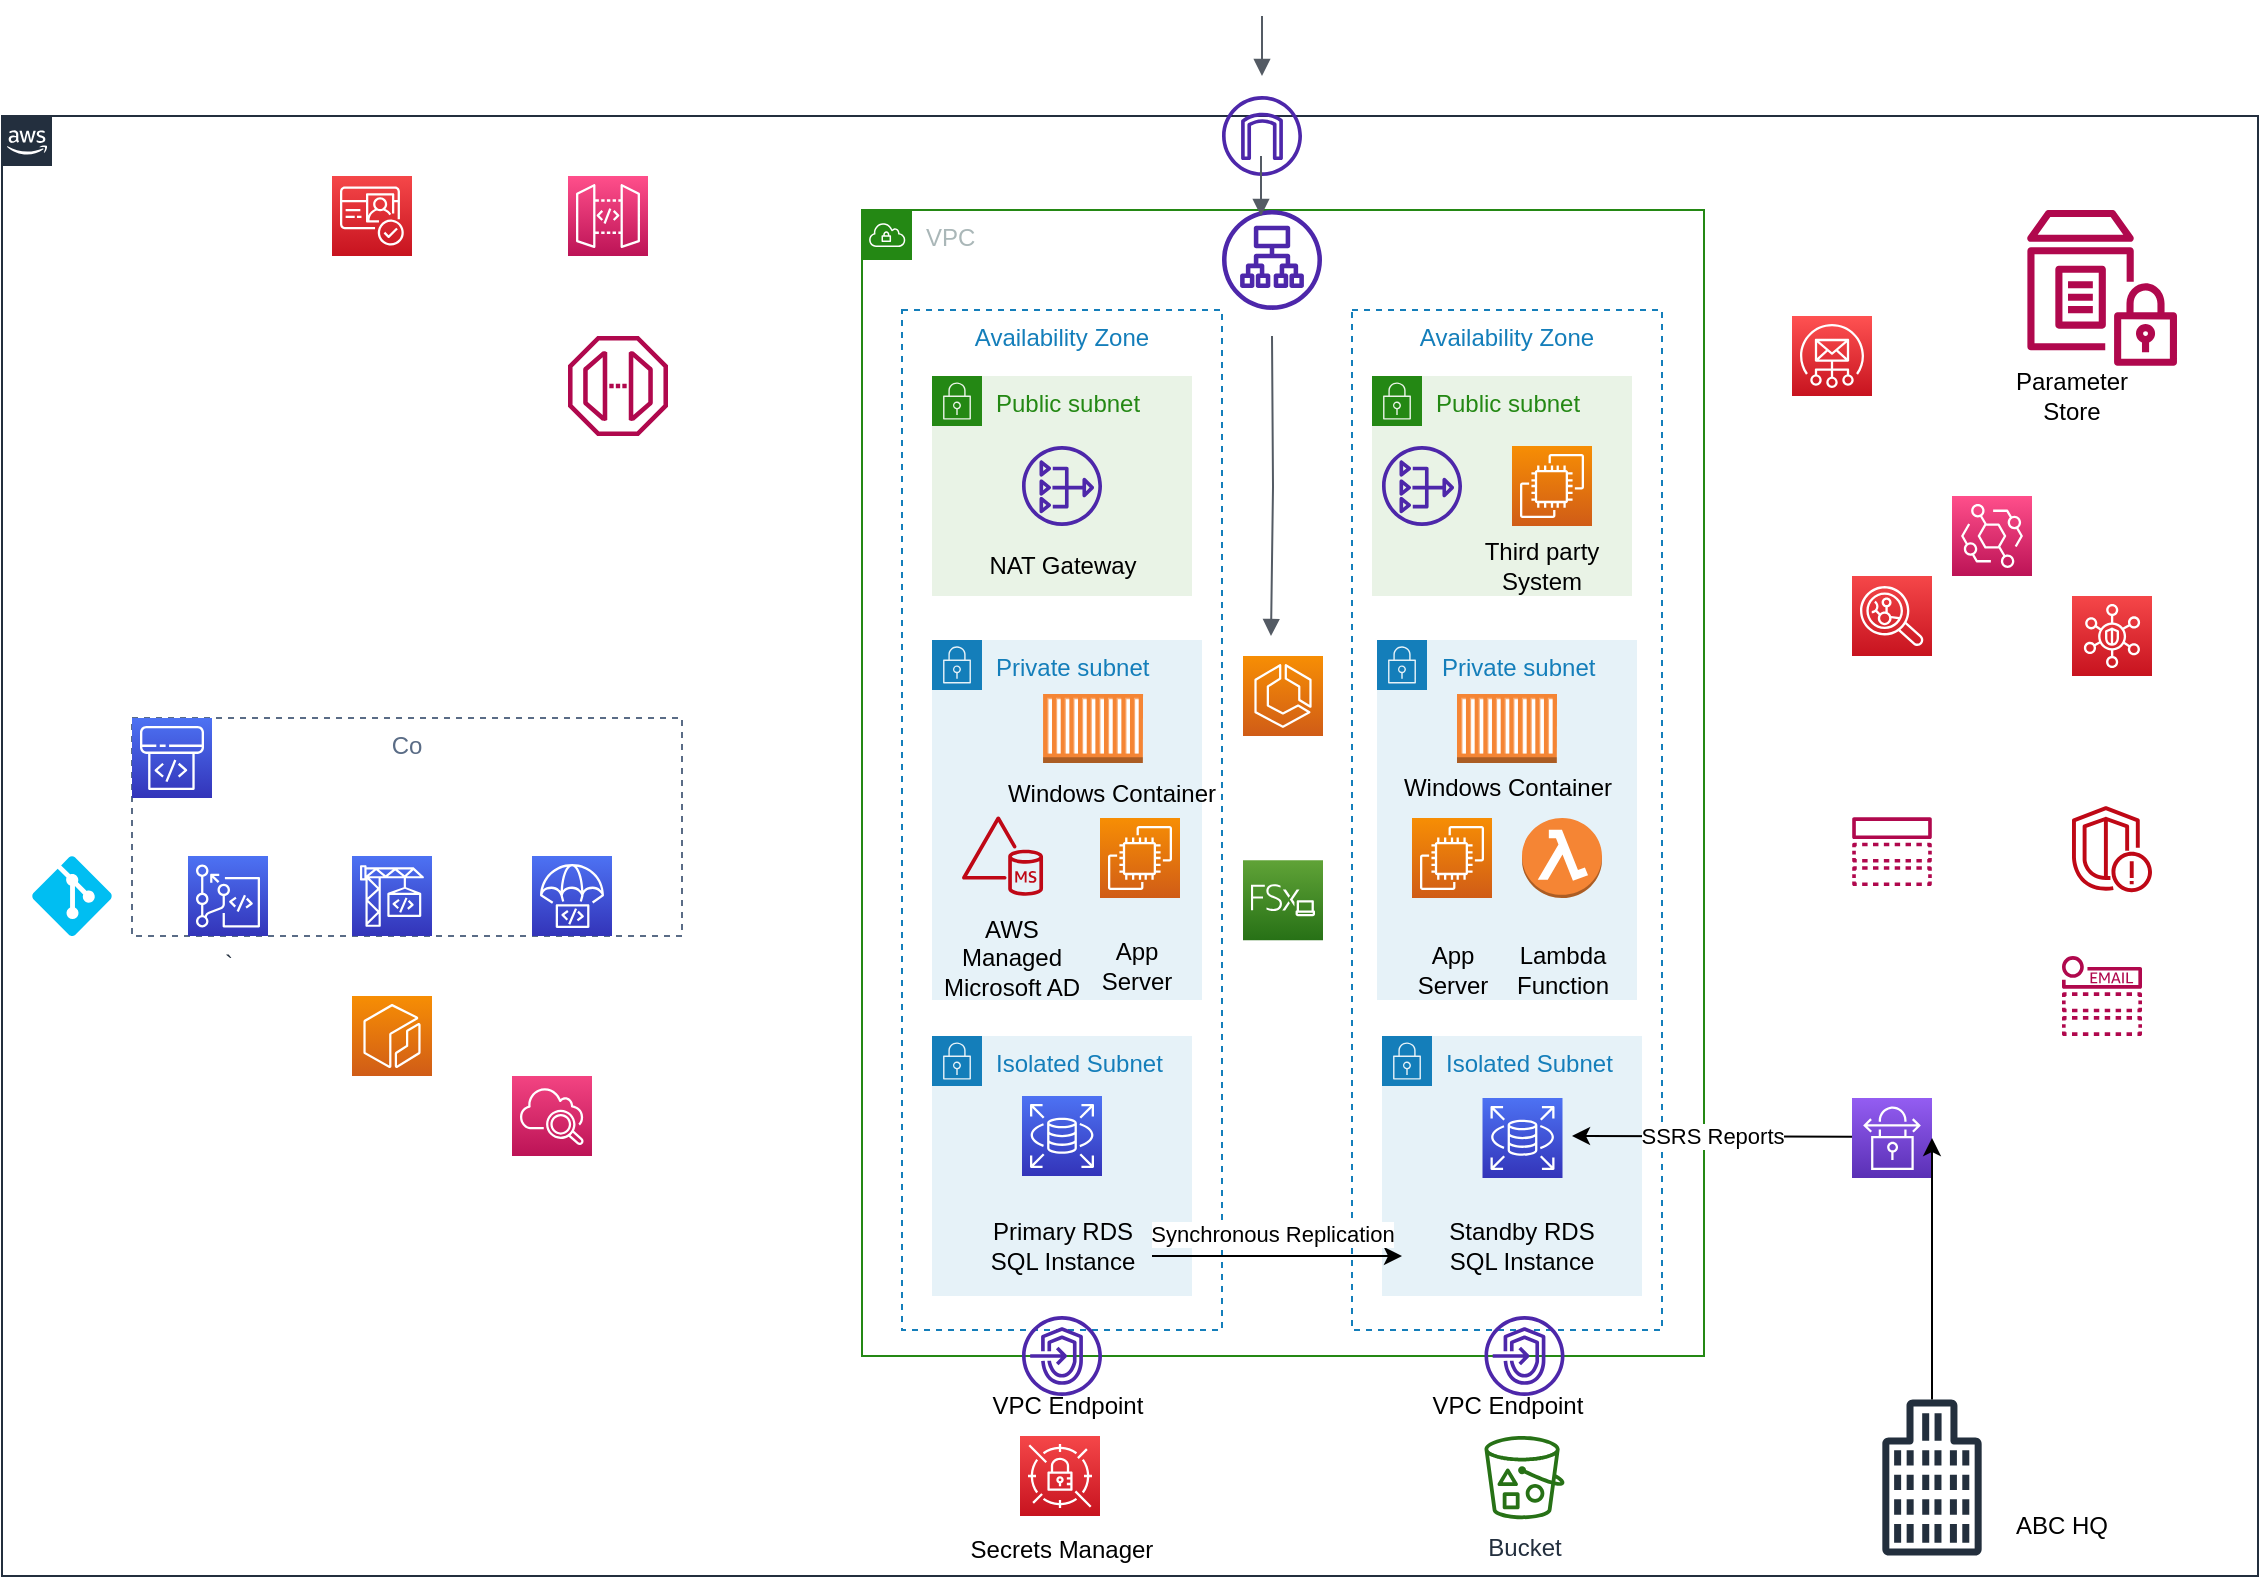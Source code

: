 <mxfile version="21.6.8" type="github">
  <diagram id="Ht1M8jgEwFfnCIfOTk4-" name="Page-1">
    <mxGraphModel dx="2019" dy="788" grid="1" gridSize="10" guides="1" tooltips="1" connect="1" arrows="1" fold="1" page="1" pageScale="1" pageWidth="1169" pageHeight="827" math="0" shadow="0">
      <root>
        <mxCell id="0" />
        <mxCell id="1" parent="0" />
        <mxCell id="UEzPUAAOIrF-is8g5C7q-74" value="" style="points=[[0,0],[0.25,0],[0.5,0],[0.75,0],[1,0],[1,0.25],[1,0.5],[1,0.75],[1,1],[0.75,1],[0.5,1],[0.25,1],[0,1],[0,0.75],[0,0.5],[0,0.25]];outlineConnect=0;gradientColor=none;html=1;whiteSpace=wrap;fontSize=12;fontStyle=0;shape=mxgraph.aws4.group;grIcon=mxgraph.aws4.group_aws_cloud_alt;strokeColor=#232F3E;fillColor=none;verticalAlign=top;align=left;spacingLeft=30;fontColor=#232F3E;dashed=0;labelBackgroundColor=#ffffff;container=1;pointerEvents=0;collapsible=0;recursiveResize=0;" parent="1" vertex="1">
          <mxGeometry x="30" y="90" width="1128" height="730" as="geometry" />
        </mxCell>
        <mxCell id="bOCi2ubxmbnxknkTj1Zq-11" value="VPC" style="points=[[0,0],[0.25,0],[0.5,0],[0.75,0],[1,0],[1,0.25],[1,0.5],[1,0.75],[1,1],[0.75,1],[0.5,1],[0.25,1],[0,1],[0,0.75],[0,0.5],[0,0.25]];outlineConnect=0;gradientColor=none;html=1;whiteSpace=wrap;fontSize=12;fontStyle=0;container=1;pointerEvents=0;collapsible=0;recursiveResize=0;shape=mxgraph.aws4.group;grIcon=mxgraph.aws4.group_vpc;strokeColor=#248814;fillColor=none;verticalAlign=top;align=left;spacingLeft=30;fontColor=#AAB7B8;dashed=0;" vertex="1" parent="UEzPUAAOIrF-is8g5C7q-74">
          <mxGeometry x="430" y="46.95" width="421" height="573.05" as="geometry" />
        </mxCell>
        <mxCell id="bOCi2ubxmbnxknkTj1Zq-4" value="" style="sketch=0;outlineConnect=0;fontColor=#232F3E;gradientColor=none;fillColor=#4D27AA;strokeColor=none;dashed=0;verticalLabelPosition=bottom;verticalAlign=top;align=center;html=1;fontSize=12;fontStyle=0;aspect=fixed;pointerEvents=1;shape=mxgraph.aws4.application_load_balancer;direction=east;" vertex="1" parent="bOCi2ubxmbnxknkTj1Zq-11">
          <mxGeometry x="180" width="50" height="50" as="geometry" />
        </mxCell>
        <mxCell id="bOCi2ubxmbnxknkTj1Zq-16" value="Availability Zone" style="fillColor=none;strokeColor=#147EBA;dashed=1;verticalAlign=top;fontStyle=0;fontColor=#147EBA;whiteSpace=wrap;html=1;" vertex="1" parent="bOCi2ubxmbnxknkTj1Zq-11">
          <mxGeometry x="20" y="50" width="160" height="510" as="geometry" />
        </mxCell>
        <mxCell id="bOCi2ubxmbnxknkTj1Zq-17" value="Availability Zone" style="fillColor=none;strokeColor=#147EBA;dashed=1;verticalAlign=top;fontStyle=0;fontColor=#147EBA;whiteSpace=wrap;html=1;" vertex="1" parent="bOCi2ubxmbnxknkTj1Zq-11">
          <mxGeometry x="245" y="50" width="155" height="510" as="geometry" />
        </mxCell>
        <mxCell id="bOCi2ubxmbnxknkTj1Zq-24" value="Public subnet" style="points=[[0,0],[0.25,0],[0.5,0],[0.75,0],[1,0],[1,0.25],[1,0.5],[1,0.75],[1,1],[0.75,1],[0.5,1],[0.25,1],[0,1],[0,0.75],[0,0.5],[0,0.25]];outlineConnect=0;gradientColor=none;html=1;whiteSpace=wrap;fontSize=12;fontStyle=0;container=1;pointerEvents=0;collapsible=0;recursiveResize=0;shape=mxgraph.aws4.group;grIcon=mxgraph.aws4.group_security_group;grStroke=0;strokeColor=#248814;fillColor=#E9F3E6;verticalAlign=top;align=left;spacingLeft=30;fontColor=#248814;dashed=0;" vertex="1" parent="bOCi2ubxmbnxknkTj1Zq-11">
          <mxGeometry x="35" y="83.05" width="130" height="110" as="geometry" />
        </mxCell>
        <mxCell id="bOCi2ubxmbnxknkTj1Zq-50" value="" style="sketch=0;outlineConnect=0;fontColor=#232F3E;gradientColor=none;fillColor=#4D27AA;strokeColor=none;dashed=0;verticalLabelPosition=bottom;verticalAlign=top;align=center;html=1;fontSize=12;fontStyle=0;aspect=fixed;pointerEvents=1;shape=mxgraph.aws4.nat_gateway;" vertex="1" parent="bOCi2ubxmbnxknkTj1Zq-24">
          <mxGeometry x="45" y="35" width="40" height="40" as="geometry" />
        </mxCell>
        <mxCell id="bOCi2ubxmbnxknkTj1Zq-149" value="NAT Gateway" style="text;strokeColor=none;align=center;fillColor=none;html=1;verticalAlign=middle;whiteSpace=wrap;rounded=0;" vertex="1" parent="bOCi2ubxmbnxknkTj1Zq-24">
          <mxGeometry x="22.5" y="80" width="85" height="30" as="geometry" />
        </mxCell>
        <mxCell id="bOCi2ubxmbnxknkTj1Zq-27" value="Public subnet" style="points=[[0,0],[0.25,0],[0.5,0],[0.75,0],[1,0],[1,0.25],[1,0.5],[1,0.75],[1,1],[0.75,1],[0.5,1],[0.25,1],[0,1],[0,0.75],[0,0.5],[0,0.25]];outlineConnect=0;gradientColor=none;html=1;whiteSpace=wrap;fontSize=12;fontStyle=0;container=1;pointerEvents=0;collapsible=0;recursiveResize=0;shape=mxgraph.aws4.group;grIcon=mxgraph.aws4.group_security_group;grStroke=0;strokeColor=#248814;fillColor=#E9F3E6;verticalAlign=top;align=left;spacingLeft=30;fontColor=#248814;dashed=0;" vertex="1" parent="bOCi2ubxmbnxknkTj1Zq-11">
          <mxGeometry x="255" y="83.05" width="130" height="110" as="geometry" />
        </mxCell>
        <mxCell id="bOCi2ubxmbnxknkTj1Zq-99" value="" style="sketch=0;points=[[0,0,0],[0.25,0,0],[0.5,0,0],[0.75,0,0],[1,0,0],[0,1,0],[0.25,1,0],[0.5,1,0],[0.75,1,0],[1,1,0],[0,0.25,0],[0,0.5,0],[0,0.75,0],[1,0.25,0],[1,0.5,0],[1,0.75,0]];outlineConnect=0;fontColor=#232F3E;gradientColor=#F78E04;gradientDirection=north;fillColor=#D05C17;strokeColor=#ffffff;dashed=0;verticalLabelPosition=bottom;verticalAlign=top;align=center;html=1;fontSize=12;fontStyle=0;aspect=fixed;shape=mxgraph.aws4.resourceIcon;resIcon=mxgraph.aws4.ec2;" vertex="1" parent="bOCi2ubxmbnxknkTj1Zq-27">
          <mxGeometry x="70" y="35" width="40" height="40" as="geometry" />
        </mxCell>
        <mxCell id="bOCi2ubxmbnxknkTj1Zq-102" value="Third party System&lt;br&gt;" style="text;strokeColor=none;align=center;fillColor=none;html=1;verticalAlign=middle;whiteSpace=wrap;rounded=0;" vertex="1" parent="bOCi2ubxmbnxknkTj1Zq-27">
          <mxGeometry x="50" y="80" width="70" height="30" as="geometry" />
        </mxCell>
        <mxCell id="bOCi2ubxmbnxknkTj1Zq-28" value="Private subnet" style="points=[[0,0],[0.25,0],[0.5,0],[0.75,0],[1,0],[1,0.25],[1,0.5],[1,0.75],[1,1],[0.75,1],[0.5,1],[0.25,1],[0,1],[0,0.75],[0,0.5],[0,0.25]];outlineConnect=0;gradientColor=none;html=1;whiteSpace=wrap;fontSize=12;fontStyle=0;container=1;pointerEvents=0;collapsible=0;recursiveResize=0;shape=mxgraph.aws4.group;grIcon=mxgraph.aws4.group_security_group;grStroke=0;strokeColor=#147EBA;fillColor=#E6F2F8;verticalAlign=top;align=left;spacingLeft=30;fontColor=#147EBA;dashed=0;" vertex="1" parent="bOCi2ubxmbnxknkTj1Zq-11">
          <mxGeometry x="257.5" y="215" width="130" height="180" as="geometry" />
        </mxCell>
        <mxCell id="bOCi2ubxmbnxknkTj1Zq-125" value="App Server&lt;br&gt;" style="text;strokeColor=none;align=center;fillColor=none;html=1;verticalAlign=middle;whiteSpace=wrap;rounded=0;" vertex="1" parent="bOCi2ubxmbnxknkTj1Zq-28">
          <mxGeometry x="10" y="150" width="55" height="30" as="geometry" />
        </mxCell>
        <mxCell id="bOCi2ubxmbnxknkTj1Zq-124" value="Windows Container" style="text;strokeColor=none;align=center;fillColor=none;html=1;verticalAlign=middle;whiteSpace=wrap;rounded=0;" vertex="1" parent="bOCi2ubxmbnxknkTj1Zq-28">
          <mxGeometry x="10" y="59.05" width="110" height="30" as="geometry" />
        </mxCell>
        <mxCell id="bOCi2ubxmbnxknkTj1Zq-100" value="" style="sketch=0;points=[[0,0,0],[0.25,0,0],[0.5,0,0],[0.75,0,0],[1,0,0],[0,1,0],[0.25,1,0],[0.5,1,0],[0.75,1,0],[1,1,0],[0,0.25,0],[0,0.5,0],[0,0.75,0],[1,0.25,0],[1,0.5,0],[1,0.75,0]];outlineConnect=0;fontColor=#232F3E;gradientColor=#F78E04;gradientDirection=north;fillColor=#D05C17;strokeColor=#ffffff;dashed=0;verticalLabelPosition=bottom;verticalAlign=top;align=center;html=1;fontSize=12;fontStyle=0;aspect=fixed;shape=mxgraph.aws4.resourceIcon;resIcon=mxgraph.aws4.ec2;" vertex="1" parent="bOCi2ubxmbnxknkTj1Zq-28">
          <mxGeometry x="17.5" y="89.05" width="40" height="40" as="geometry" />
        </mxCell>
        <mxCell id="bOCi2ubxmbnxknkTj1Zq-65" value="" style="outlineConnect=0;dashed=0;verticalLabelPosition=bottom;verticalAlign=top;align=center;html=1;shape=mxgraph.aws3.lambda_function;fillColor=#F58534;gradientColor=none;" vertex="1" parent="bOCi2ubxmbnxknkTj1Zq-28">
          <mxGeometry x="72.5" y="89.05" width="40" height="40" as="geometry" />
        </mxCell>
        <mxCell id="bOCi2ubxmbnxknkTj1Zq-31" value="" style="sketch=0;points=[[0,0,0],[0.25,0,0],[0.5,0,0],[0.75,0,0],[1,0,0],[0,1,0],[0.25,1,0],[0.5,1,0],[0.75,1,0],[1,1,0],[0,0.25,0],[0,0.5,0],[0,0.75,0],[1,0.25,0],[1,0.5,0],[1,0.75,0]];outlineConnect=0;fontColor=#232F3E;gradientColor=#F78E04;gradientDirection=north;fillColor=#D05C17;strokeColor=#ffffff;dashed=0;verticalLabelPosition=bottom;verticalAlign=top;align=center;html=1;fontSize=12;fontStyle=0;aspect=fixed;shape=mxgraph.aws4.resourceIcon;resIcon=mxgraph.aws4.ecs;" vertex="1" parent="bOCi2ubxmbnxknkTj1Zq-11">
          <mxGeometry x="190.5" y="223.05" width="40" height="40" as="geometry" />
        </mxCell>
        <mxCell id="bOCi2ubxmbnxknkTj1Zq-32" value="" style="outlineConnect=0;dashed=0;verticalLabelPosition=bottom;verticalAlign=top;align=center;html=1;shape=mxgraph.aws3.ec2_compute_container;fillColor=#F58534;gradientColor=none;" vertex="1" parent="bOCi2ubxmbnxknkTj1Zq-11">
          <mxGeometry x="60" y="340" width="60" height="34.5" as="geometry" />
        </mxCell>
        <mxCell id="bOCi2ubxmbnxknkTj1Zq-52" value="Isolated Subnet&lt;br&gt;" style="points=[[0,0],[0.25,0],[0.5,0],[0.75,0],[1,0],[1,0.25],[1,0.5],[1,0.75],[1,1],[0.75,1],[0.5,1],[0.25,1],[0,1],[0,0.75],[0,0.5],[0,0.25]];outlineConnect=0;gradientColor=none;html=1;whiteSpace=wrap;fontSize=12;fontStyle=0;container=1;pointerEvents=0;collapsible=0;recursiveResize=0;shape=mxgraph.aws4.group;grIcon=mxgraph.aws4.group_security_group;grStroke=0;strokeColor=#147EBA;fillColor=#E6F2F8;verticalAlign=top;align=left;spacingLeft=30;fontColor=#147EBA;dashed=0;" vertex="1" parent="bOCi2ubxmbnxknkTj1Zq-11">
          <mxGeometry x="35" y="413.05" width="130" height="130" as="geometry" />
        </mxCell>
        <mxCell id="bOCi2ubxmbnxknkTj1Zq-117" value="" style="sketch=0;points=[[0,0,0],[0.25,0,0],[0.5,0,0],[0.75,0,0],[1,0,0],[0,1,0],[0.25,1,0],[0.5,1,0],[0.75,1,0],[1,1,0],[0,0.25,0],[0,0.5,0],[0,0.75,0],[1,0.25,0],[1,0.5,0],[1,0.75,0]];outlineConnect=0;fontColor=#232F3E;gradientColor=#4D72F3;gradientDirection=north;fillColor=#3334B9;strokeColor=#ffffff;dashed=0;verticalLabelPosition=bottom;verticalAlign=top;align=center;html=1;fontSize=12;fontStyle=0;aspect=fixed;shape=mxgraph.aws4.resourceIcon;resIcon=mxgraph.aws4.rds;" vertex="1" parent="bOCi2ubxmbnxknkTj1Zq-52">
          <mxGeometry x="45" y="30.0" width="40" height="40" as="geometry" />
        </mxCell>
        <mxCell id="bOCi2ubxmbnxknkTj1Zq-122" value="Primary RDS SQL Instance&lt;br&gt;" style="text;strokeColor=none;align=center;fillColor=none;html=1;verticalAlign=middle;whiteSpace=wrap;rounded=0;" vertex="1" parent="bOCi2ubxmbnxknkTj1Zq-52">
          <mxGeometry x="18.75" y="90" width="92.5" height="30" as="geometry" />
        </mxCell>
        <mxCell id="bOCi2ubxmbnxknkTj1Zq-56" value="Private subnet" style="points=[[0,0],[0.25,0],[0.5,0],[0.75,0],[1,0],[1,0.25],[1,0.5],[1,0.75],[1,1],[0.75,1],[0.5,1],[0.25,1],[0,1],[0,0.75],[0,0.5],[0,0.25]];outlineConnect=0;gradientColor=none;html=1;whiteSpace=wrap;fontSize=12;fontStyle=0;container=1;pointerEvents=0;collapsible=0;recursiveResize=0;shape=mxgraph.aws4.group;grIcon=mxgraph.aws4.group_security_group;grStroke=0;strokeColor=#147EBA;fillColor=#E6F2F8;verticalAlign=top;align=left;spacingLeft=30;fontColor=#147EBA;dashed=0;" vertex="1" parent="bOCi2ubxmbnxknkTj1Zq-11">
          <mxGeometry x="35" y="215" width="135" height="180" as="geometry" />
        </mxCell>
        <mxCell id="bOCi2ubxmbnxknkTj1Zq-58" value="Isolated Subnet&lt;br&gt;" style="points=[[0,0],[0.25,0],[0.5,0],[0.75,0],[1,0],[1,0.25],[1,0.5],[1,0.75],[1,1],[0.75,1],[0.5,1],[0.25,1],[0,1],[0,0.75],[0,0.5],[0,0.25]];outlineConnect=0;gradientColor=none;html=1;whiteSpace=wrap;fontSize=12;fontStyle=0;container=1;pointerEvents=0;collapsible=0;recursiveResize=0;shape=mxgraph.aws4.group;grIcon=mxgraph.aws4.group_security_group;grStroke=0;strokeColor=#147EBA;fillColor=#E6F2F8;verticalAlign=top;align=left;spacingLeft=30;fontColor=#147EBA;dashed=0;" vertex="1" parent="bOCi2ubxmbnxknkTj1Zq-11">
          <mxGeometry x="260" y="413.05" width="130" height="130" as="geometry" />
        </mxCell>
        <mxCell id="bOCi2ubxmbnxknkTj1Zq-118" value="" style="sketch=0;points=[[0,0,0],[0.25,0,0],[0.5,0,0],[0.75,0,0],[1,0,0],[0,1,0],[0.25,1,0],[0.5,1,0],[0.75,1,0],[1,1,0],[0,0.25,0],[0,0.5,0],[0,0.75,0],[1,0.25,0],[1,0.5,0],[1,0.75,0]];outlineConnect=0;fontColor=#232F3E;gradientColor=#4D72F3;gradientDirection=north;fillColor=#3334B9;strokeColor=#ffffff;dashed=0;verticalLabelPosition=bottom;verticalAlign=top;align=center;html=1;fontSize=12;fontStyle=0;aspect=fixed;shape=mxgraph.aws4.resourceIcon;resIcon=mxgraph.aws4.rds;" vertex="1" parent="bOCi2ubxmbnxknkTj1Zq-58">
          <mxGeometry x="50.25" y="31.0" width="40" height="40" as="geometry" />
        </mxCell>
        <mxCell id="bOCi2ubxmbnxknkTj1Zq-127" value="Standby RDS SQL Instance" style="text;strokeColor=none;align=center;fillColor=none;html=1;verticalAlign=middle;whiteSpace=wrap;rounded=0;" vertex="1" parent="bOCi2ubxmbnxknkTj1Zq-58">
          <mxGeometry x="20.25" y="90" width="100" height="30" as="geometry" />
        </mxCell>
        <mxCell id="bOCi2ubxmbnxknkTj1Zq-61" value="" style="sketch=0;outlineConnect=0;fontColor=#232F3E;gradientColor=none;fillColor=#4D27AA;strokeColor=none;dashed=0;verticalLabelPosition=bottom;verticalAlign=top;align=center;html=1;fontSize=12;fontStyle=0;aspect=fixed;pointerEvents=1;shape=mxgraph.aws4.endpoints;" vertex="1" parent="bOCi2ubxmbnxknkTj1Zq-11">
          <mxGeometry x="80" y="553.05" width="40" height="40" as="geometry" />
        </mxCell>
        <mxCell id="bOCi2ubxmbnxknkTj1Zq-86" value="" style="sketch=0;points=[[0,0,0],[0.25,0,0],[0.5,0,0],[0.75,0,0],[1,0,0],[0,1,0],[0.25,1,0],[0.5,1,0],[0.75,1,0],[1,1,0],[0,0.25,0],[0,0.5,0],[0,0.75,0],[1,0.25,0],[1,0.5,0],[1,0.75,0]];outlineConnect=0;fontColor=#232F3E;gradientColor=#60A337;gradientDirection=north;fillColor=#277116;strokeColor=#ffffff;dashed=0;verticalLabelPosition=bottom;verticalAlign=top;align=center;html=1;fontSize=12;fontStyle=0;aspect=fixed;shape=mxgraph.aws4.resourceIcon;resIcon=mxgraph.aws4.fsx_for_windows_file_server;" vertex="1" parent="bOCi2ubxmbnxknkTj1Zq-11">
          <mxGeometry x="190.5" y="325.14" width="40" height="40" as="geometry" />
        </mxCell>
        <mxCell id="bOCi2ubxmbnxknkTj1Zq-94" value="" style="sketch=0;outlineConnect=0;fontColor=#232F3E;gradientColor=none;fillColor=#BF0816;strokeColor=none;dashed=0;verticalLabelPosition=bottom;verticalAlign=top;align=center;html=1;fontSize=12;fontStyle=0;aspect=fixed;pointerEvents=1;shape=mxgraph.aws4.managed_ms_ad;" vertex="1" parent="bOCi2ubxmbnxknkTj1Zq-11">
          <mxGeometry x="50" y="303.05" width="40.52" height="40" as="geometry" />
        </mxCell>
        <mxCell id="bOCi2ubxmbnxknkTj1Zq-45" value="" style="outlineConnect=0;dashed=0;verticalLabelPosition=bottom;verticalAlign=top;align=center;html=1;shape=mxgraph.aws3.ec2_compute_container;fillColor=#F58534;gradientColor=none;" vertex="1" parent="bOCi2ubxmbnxknkTj1Zq-11">
          <mxGeometry x="297.5" y="242.05" width="50" height="34.5" as="geometry" />
        </mxCell>
        <mxCell id="bOCi2ubxmbnxknkTj1Zq-51" value="" style="sketch=0;outlineConnect=0;fontColor=#232F3E;gradientColor=none;fillColor=#4D27AA;strokeColor=none;dashed=0;verticalLabelPosition=bottom;verticalAlign=top;align=center;html=1;fontSize=12;fontStyle=0;aspect=fixed;pointerEvents=1;shape=mxgraph.aws4.nat_gateway;" vertex="1" parent="bOCi2ubxmbnxknkTj1Zq-11">
          <mxGeometry x="260" y="118.05" width="40" height="40" as="geometry" />
        </mxCell>
        <mxCell id="bOCi2ubxmbnxknkTj1Zq-116" value="" style="edgeStyle=orthogonalEdgeStyle;html=1;endArrow=block;elbow=vertical;startArrow=none;endFill=1;strokeColor=#545B64;rounded=0;" edge="1" parent="bOCi2ubxmbnxknkTj1Zq-11">
          <mxGeometry width="100" relative="1" as="geometry">
            <mxPoint x="205" y="63.08" as="sourcePoint" />
            <mxPoint x="204.5" y="213.05" as="targetPoint" />
          </mxGeometry>
        </mxCell>
        <mxCell id="bOCi2ubxmbnxknkTj1Zq-120" value="AWS Managed Microsoft AD" style="text;strokeColor=none;align=center;fillColor=none;html=1;verticalAlign=middle;whiteSpace=wrap;rounded=0;" vertex="1" parent="bOCi2ubxmbnxknkTj1Zq-11">
          <mxGeometry x="40" y="359" width="70" height="30" as="geometry" />
        </mxCell>
        <mxCell id="bOCi2ubxmbnxknkTj1Zq-131" value="" style="endArrow=classic;html=1;rounded=0;" edge="1" parent="bOCi2ubxmbnxknkTj1Zq-11">
          <mxGeometry relative="1" as="geometry">
            <mxPoint x="145" y="523.05" as="sourcePoint" />
            <mxPoint x="270" y="523.05" as="targetPoint" />
          </mxGeometry>
        </mxCell>
        <mxCell id="bOCi2ubxmbnxknkTj1Zq-132" value="Synchronous Replication&lt;br&gt;" style="edgeLabel;resizable=0;html=1;align=center;verticalAlign=middle;" connectable="0" vertex="1" parent="bOCi2ubxmbnxknkTj1Zq-131">
          <mxGeometry relative="1" as="geometry">
            <mxPoint x="-3" y="-11" as="offset" />
          </mxGeometry>
        </mxCell>
        <mxCell id="bOCi2ubxmbnxknkTj1Zq-130" value="App Server&lt;br&gt;" style="text;strokeColor=none;align=center;fillColor=none;html=1;verticalAlign=middle;whiteSpace=wrap;rounded=0;" vertex="1" parent="bOCi2ubxmbnxknkTj1Zq-11">
          <mxGeometry x="110" y="363.05" width="55" height="30" as="geometry" />
        </mxCell>
        <mxCell id="bOCi2ubxmbnxknkTj1Zq-57" value="" style="outlineConnect=0;dashed=0;verticalLabelPosition=bottom;verticalAlign=top;align=center;html=1;shape=mxgraph.aws3.ec2_compute_container;fillColor=#F58534;gradientColor=none;" vertex="1" parent="bOCi2ubxmbnxknkTj1Zq-11">
          <mxGeometry x="90.52" y="242.05" width="50" height="34.5" as="geometry" />
        </mxCell>
        <mxCell id="bOCi2ubxmbnxknkTj1Zq-123" value="Windows Container" style="text;strokeColor=none;align=center;fillColor=none;html=1;verticalAlign=middle;whiteSpace=wrap;rounded=0;" vertex="1" parent="bOCi2ubxmbnxknkTj1Zq-11">
          <mxGeometry x="70" y="277.05" width="110" height="30" as="geometry" />
        </mxCell>
        <mxCell id="bOCi2ubxmbnxknkTj1Zq-126" value="Lambda Function" style="text;strokeColor=none;align=center;fillColor=none;html=1;verticalAlign=middle;whiteSpace=wrap;rounded=0;" vertex="1" parent="bOCi2ubxmbnxknkTj1Zq-11">
          <mxGeometry x="322.5" y="365.14" width="55" height="30" as="geometry" />
        </mxCell>
        <mxCell id="bOCi2ubxmbnxknkTj1Zq-98" value="" style="sketch=0;points=[[0,0,0],[0.25,0,0],[0.5,0,0],[0.75,0,0],[1,0,0],[0,1,0],[0.25,1,0],[0.5,1,0],[0.75,1,0],[1,1,0],[0,0.25,0],[0,0.5,0],[0,0.75,0],[1,0.25,0],[1,0.5,0],[1,0.75,0]];outlineConnect=0;fontColor=#232F3E;gradientColor=#F78E04;gradientDirection=north;fillColor=#D05C17;strokeColor=#ffffff;dashed=0;verticalLabelPosition=bottom;verticalAlign=top;align=center;html=1;fontSize=12;fontStyle=0;aspect=fixed;shape=mxgraph.aws4.resourceIcon;resIcon=mxgraph.aws4.ec2;" vertex="1" parent="bOCi2ubxmbnxknkTj1Zq-11">
          <mxGeometry x="119" y="304.05" width="40" height="40" as="geometry" />
        </mxCell>
        <mxCell id="UEzPUAAOIrF-is8g5C7q-78" value="Bucket" style="outlineConnect=0;fontColor=#232F3E;gradientColor=none;fillColor=#277116;strokeColor=none;dashed=0;verticalLabelPosition=bottom;verticalAlign=top;align=center;html=1;fontSize=12;fontStyle=0;aspect=fixed;pointerEvents=1;shape=mxgraph.aws4.bucket_with_objects;labelBackgroundColor=#ffffff;" parent="UEzPUAAOIrF-is8g5C7q-74" vertex="1">
          <mxGeometry x="741.25" y="660" width="40" height="41.6" as="geometry" />
        </mxCell>
        <mxCell id="bOCi2ubxmbnxknkTj1Zq-64" value="" style="sketch=0;points=[[0,0,0],[0.25,0,0],[0.5,0,0],[0.75,0,0],[1,0,0],[0,1,0],[0.25,1,0],[0.5,1,0],[0.75,1,0],[1,1,0],[0,0.25,0],[0,0.5,0],[0,0.75,0],[1,0.25,0],[1,0.5,0],[1,0.75,0]];outlineConnect=0;fontColor=#232F3E;gradientColor=#F54749;gradientDirection=north;fillColor=#C7131F;strokeColor=#ffffff;dashed=0;verticalLabelPosition=bottom;verticalAlign=top;align=center;html=1;fontSize=12;fontStyle=0;aspect=fixed;shape=mxgraph.aws4.resourceIcon;resIcon=mxgraph.aws4.secrets_manager;" vertex="1" parent="UEzPUAAOIrF-is8g5C7q-74">
          <mxGeometry x="509" y="660" width="40" height="40" as="geometry" />
        </mxCell>
        <mxCell id="bOCi2ubxmbnxknkTj1Zq-66" value="" style="sketch=0;points=[[0,0,0],[0.25,0,0],[0.5,0,0],[0.75,0,0],[1,0,0],[0,1,0],[0.25,1,0],[0.5,1,0],[0.75,1,0],[1,1,0],[0,0.25,0],[0,0.5,0],[0,0.75,0],[1,0.25,0],[1,0.5,0],[1,0.75,0]];outlineConnect=0;fontColor=#232F3E;gradientColor=#FF4F8B;gradientDirection=north;fillColor=#BC1356;strokeColor=#ffffff;dashed=0;verticalLabelPosition=bottom;verticalAlign=top;align=center;html=1;fontSize=12;fontStyle=0;aspect=fixed;shape=mxgraph.aws4.resourceIcon;resIcon=mxgraph.aws4.eventbridge;" vertex="1" parent="UEzPUAAOIrF-is8g5C7q-74">
          <mxGeometry x="975" y="190" width="40" height="40" as="geometry" />
        </mxCell>
        <mxCell id="bOCi2ubxmbnxknkTj1Zq-69" value="" style="sketch=0;points=[[0,0,0],[0.25,0,0],[0.5,0,0],[0.75,0,0],[1,0,0],[0,1,0],[0.25,1,0],[0.5,1,0],[0.75,1,0],[1,1,0],[0,0.25,0],[0,0.5,0],[0,0.75,0],[1,0.25,0],[1,0.5,0],[1,0.75,0]];outlineConnect=0;fontColor=#232F3E;gradientColor=#F54749;gradientDirection=north;fillColor=#C7131F;strokeColor=#ffffff;dashed=0;verticalLabelPosition=bottom;verticalAlign=top;align=center;html=1;fontSize=12;fontStyle=0;aspect=fixed;shape=mxgraph.aws4.resourceIcon;resIcon=mxgraph.aws4.inspector;" vertex="1" parent="UEzPUAAOIrF-is8g5C7q-74">
          <mxGeometry x="925" y="230" width="40" height="40" as="geometry" />
        </mxCell>
        <mxCell id="bOCi2ubxmbnxknkTj1Zq-70" value="" style="sketch=0;points=[[0,0,0],[0.25,0,0],[0.5,0,0],[0.75,0,0],[1,0,0],[0,1,0],[0.25,1,0],[0.5,1,0],[0.75,1,0],[1,1,0],[0,0.25,0],[0,0.5,0],[0,0.75,0],[1,0.25,0],[1,0.5,0],[1,0.75,0]];outlineConnect=0;fontColor=#232F3E;gradientColor=#F54749;gradientDirection=north;fillColor=#C7131F;strokeColor=#ffffff;dashed=0;verticalLabelPosition=bottom;verticalAlign=top;align=center;html=1;fontSize=12;fontStyle=0;aspect=fixed;shape=mxgraph.aws4.resourceIcon;resIcon=mxgraph.aws4.security_hub;" vertex="1" parent="UEzPUAAOIrF-is8g5C7q-74">
          <mxGeometry x="1035" y="240" width="40" height="40" as="geometry" />
        </mxCell>
        <mxCell id="bOCi2ubxmbnxknkTj1Zq-71" value="" style="sketch=0;outlineConnect=0;fontColor=#232F3E;gradientColor=none;fillColor=#BF0816;strokeColor=none;dashed=0;verticalLabelPosition=bottom;verticalAlign=top;align=center;html=1;fontSize=12;fontStyle=0;aspect=fixed;pointerEvents=1;shape=mxgraph.aws4.finding;" vertex="1" parent="UEzPUAAOIrF-is8g5C7q-74">
          <mxGeometry x="1035" y="344.29" width="40" height="44.57" as="geometry" />
        </mxCell>
        <mxCell id="bOCi2ubxmbnxknkTj1Zq-73" value="" style="sketch=0;outlineConnect=0;fontColor=#232F3E;gradientColor=none;fillColor=#B0084D;strokeColor=none;dashed=0;verticalLabelPosition=bottom;verticalAlign=top;align=center;html=1;fontSize=12;fontStyle=0;aspect=fixed;pointerEvents=1;shape=mxgraph.aws4.email_notification;" vertex="1" parent="UEzPUAAOIrF-is8g5C7q-74">
          <mxGeometry x="1030" y="420" width="40" height="40" as="geometry" />
        </mxCell>
        <mxCell id="bOCi2ubxmbnxknkTj1Zq-72" value="" style="sketch=0;outlineConnect=0;fontColor=#232F3E;gradientColor=none;fillColor=#B0084D;strokeColor=none;dashed=0;verticalLabelPosition=bottom;verticalAlign=top;align=center;html=1;fontSize=12;fontStyle=0;aspect=fixed;pointerEvents=1;shape=mxgraph.aws4.topic;" vertex="1" parent="UEzPUAAOIrF-is8g5C7q-74">
          <mxGeometry x="925" y="350.67" width="40" height="34.36" as="geometry" />
        </mxCell>
        <mxCell id="bOCi2ubxmbnxknkTj1Zq-75" value="Co" style="fillColor=none;strokeColor=#5A6C86;dashed=1;verticalAlign=top;fontStyle=0;fontColor=#5A6C86;whiteSpace=wrap;html=1;" vertex="1" parent="UEzPUAAOIrF-is8g5C7q-74">
          <mxGeometry x="65" y="301" width="275" height="109" as="geometry" />
        </mxCell>
        <mxCell id="bOCi2ubxmbnxknkTj1Zq-78" value="" style="sketch=0;points=[[0,0,0],[0.25,0,0],[0.5,0,0],[0.75,0,0],[1,0,0],[0,1,0],[0.25,1,0],[0.5,1,0],[0.75,1,0],[1,1,0],[0,0.25,0],[0,0.5,0],[0,0.75,0],[1,0.25,0],[1,0.5,0],[1,0.75,0]];outlineConnect=0;fontColor=#232F3E;gradientColor=#4D72F3;gradientDirection=north;fillColor=#3334B9;strokeColor=#ffffff;dashed=0;verticalLabelPosition=bottom;verticalAlign=top;align=center;html=1;fontSize=12;fontStyle=0;aspect=fixed;shape=mxgraph.aws4.resourceIcon;resIcon=mxgraph.aws4.codepipeline;" vertex="1" parent="UEzPUAAOIrF-is8g5C7q-74">
          <mxGeometry x="65" y="301" width="40" height="40" as="geometry" />
        </mxCell>
        <mxCell id="bOCi2ubxmbnxknkTj1Zq-79" value="`" style="sketch=0;points=[[0,0,0],[0.25,0,0],[0.5,0,0],[0.75,0,0],[1,0,0],[0,1,0],[0.25,1,0],[0.5,1,0],[0.75,1,0],[1,1,0],[0,0.25,0],[0,0.5,0],[0,0.75,0],[1,0.25,0],[1,0.5,0],[1,0.75,0]];outlineConnect=0;fontColor=#232F3E;gradientColor=#4D72F3;gradientDirection=north;fillColor=#3334B9;strokeColor=#ffffff;dashed=0;verticalLabelPosition=bottom;verticalAlign=top;align=center;html=1;fontSize=12;fontStyle=0;aspect=fixed;shape=mxgraph.aws4.resourceIcon;resIcon=mxgraph.aws4.codecommit;" vertex="1" parent="UEzPUAAOIrF-is8g5C7q-74">
          <mxGeometry x="93" y="370" width="40" height="40" as="geometry" />
        </mxCell>
        <mxCell id="bOCi2ubxmbnxknkTj1Zq-77" value="" style="sketch=0;points=[[0,0,0],[0.25,0,0],[0.5,0,0],[0.75,0,0],[1,0,0],[0,1,0],[0.25,1,0],[0.5,1,0],[0.75,1,0],[1,1,0],[0,0.25,0],[0,0.5,0],[0,0.75,0],[1,0.25,0],[1,0.5,0],[1,0.75,0]];outlineConnect=0;fontColor=#232F3E;gradientColor=#4D72F3;gradientDirection=north;fillColor=#3334B9;strokeColor=#ffffff;dashed=0;verticalLabelPosition=bottom;verticalAlign=top;align=center;html=1;fontSize=12;fontStyle=0;aspect=fixed;shape=mxgraph.aws4.resourceIcon;resIcon=mxgraph.aws4.codedeploy;" vertex="1" parent="UEzPUAAOIrF-is8g5C7q-74">
          <mxGeometry x="265" y="370" width="40" height="40" as="geometry" />
        </mxCell>
        <mxCell id="bOCi2ubxmbnxknkTj1Zq-76" value="" style="sketch=0;points=[[0,0,0],[0.25,0,0],[0.5,0,0],[0.75,0,0],[1,0,0],[0,1,0],[0.25,1,0],[0.5,1,0],[0.75,1,0],[1,1,0],[0,0.25,0],[0,0.5,0],[0,0.75,0],[1,0.25,0],[1,0.5,0],[1,0.75,0]];outlineConnect=0;fontColor=#232F3E;gradientColor=#4D72F3;gradientDirection=north;fillColor=#3334B9;strokeColor=#ffffff;dashed=0;verticalLabelPosition=bottom;verticalAlign=top;align=center;html=1;fontSize=12;fontStyle=0;aspect=fixed;shape=mxgraph.aws4.resourceIcon;resIcon=mxgraph.aws4.codebuild;" vertex="1" parent="UEzPUAAOIrF-is8g5C7q-74">
          <mxGeometry x="175" y="370" width="40" height="40" as="geometry" />
        </mxCell>
        <mxCell id="bOCi2ubxmbnxknkTj1Zq-3" value="" style="sketch=0;outlineConnect=0;fontColor=#232F3E;gradientColor=none;fillColor=#4D27AA;strokeColor=none;dashed=0;verticalLabelPosition=bottom;verticalAlign=top;align=center;html=1;fontSize=12;fontStyle=0;aspect=fixed;pointerEvents=1;shape=mxgraph.aws4.internet_gateway;" vertex="1" parent="UEzPUAAOIrF-is8g5C7q-74">
          <mxGeometry x="610" y="-10" width="40" height="40" as="geometry" />
        </mxCell>
        <mxCell id="bOCi2ubxmbnxknkTj1Zq-83" value="" style="sketch=0;points=[[0,0,0],[0.25,0,0],[0.5,0,0],[0.75,0,0],[1,0,0],[0,1,0],[0.25,1,0],[0.5,1,0],[0.75,1,0],[1,1,0],[0,0.25,0],[0,0.5,0],[0,0.75,0],[1,0.25,0],[1,0.5,0],[1,0.75,0]];outlineConnect=0;fontColor=#232F3E;gradientColor=#FF4F8B;gradientDirection=north;fillColor=#BC1356;strokeColor=#ffffff;dashed=0;verticalLabelPosition=bottom;verticalAlign=top;align=center;html=1;fontSize=12;fontStyle=0;aspect=fixed;shape=mxgraph.aws4.resourceIcon;resIcon=mxgraph.aws4.api_gateway;" vertex="1" parent="UEzPUAAOIrF-is8g5C7q-74">
          <mxGeometry x="283" y="30" width="40" height="40" as="geometry" />
        </mxCell>
        <mxCell id="bOCi2ubxmbnxknkTj1Zq-84" value="" style="sketch=0;outlineConnect=0;fontColor=#232F3E;gradientColor=none;fillColor=#B0084D;strokeColor=none;dashed=0;verticalLabelPosition=bottom;verticalAlign=top;align=center;html=1;fontSize=12;fontStyle=0;aspect=fixed;pointerEvents=1;shape=mxgraph.aws4.endpoint;" vertex="1" parent="UEzPUAAOIrF-is8g5C7q-74">
          <mxGeometry x="283" y="110" width="50" height="50" as="geometry" />
        </mxCell>
        <mxCell id="bOCi2ubxmbnxknkTj1Zq-90" value="" style="sketch=0;points=[[0,0,0],[0.25,0,0],[0.5,0,0],[0.75,0,0],[1,0,0],[0,1,0],[0.25,1,0],[0.5,1,0],[0.75,1,0],[1,1,0],[0,0.25,0],[0,0.5,0],[0,0.75,0],[1,0.25,0],[1,0.5,0],[1,0.75,0]];outlineConnect=0;fontColor=#232F3E;gradientColor=#F78E04;gradientDirection=north;fillColor=#D05C17;strokeColor=#ffffff;dashed=0;verticalLabelPosition=bottom;verticalAlign=top;align=center;html=1;fontSize=12;fontStyle=0;aspect=fixed;shape=mxgraph.aws4.resourceIcon;resIcon=mxgraph.aws4.ecr;" vertex="1" parent="UEzPUAAOIrF-is8g5C7q-74">
          <mxGeometry x="175" y="440" width="40" height="40" as="geometry" />
        </mxCell>
        <mxCell id="bOCi2ubxmbnxknkTj1Zq-91" value="" style="sketch=0;points=[[0,0,0],[0.25,0,0],[0.5,0,0],[0.75,0,0],[1,0,0],[0,1,0],[0.25,1,0],[0.5,1,0],[0.75,1,0],[1,1,0],[0,0.25,0],[0,0.5,0],[0,0.75,0],[1,0.25,0],[1,0.5,0],[1,0.75,0]];points=[[0,0,0],[0.25,0,0],[0.5,0,0],[0.75,0,0],[1,0,0],[0,1,0],[0.25,1,0],[0.5,1,0],[0.75,1,0],[1,1,0],[0,0.25,0],[0,0.5,0],[0,0.75,0],[1,0.25,0],[1,0.5,0],[1,0.75,0]];outlineConnect=0;fontColor=#232F3E;gradientColor=#F34482;gradientDirection=north;fillColor=#BC1356;strokeColor=#ffffff;dashed=0;verticalLabelPosition=bottom;verticalAlign=top;align=center;html=1;fontSize=12;fontStyle=0;aspect=fixed;shape=mxgraph.aws4.resourceIcon;resIcon=mxgraph.aws4.cloudwatch_2;" vertex="1" parent="UEzPUAAOIrF-is8g5C7q-74">
          <mxGeometry x="255" y="480" width="40" height="40" as="geometry" />
        </mxCell>
        <mxCell id="bOCi2ubxmbnxknkTj1Zq-92" value="" style="sketch=0;points=[[0,0,0],[0.25,0,0],[0.5,0,0],[0.75,0,0],[1,0,0],[0,1,0],[0.25,1,0],[0.5,1,0],[0.75,1,0],[1,1,0],[0,0.25,0],[0,0.5,0],[0,0.75,0],[1,0.25,0],[1,0.5,0],[1,0.75,0]];outlineConnect=0;fontColor=#232F3E;gradientColor=#F54749;gradientDirection=north;fillColor=#C7131F;strokeColor=#ffffff;dashed=0;verticalLabelPosition=bottom;verticalAlign=top;align=center;html=1;fontSize=12;fontStyle=0;aspect=fixed;shape=mxgraph.aws4.resourceIcon;resIcon=mxgraph.aws4.cognito;" vertex="1" parent="UEzPUAAOIrF-is8g5C7q-74">
          <mxGeometry x="165" y="30" width="40" height="40" as="geometry" />
        </mxCell>
        <mxCell id="bOCi2ubxmbnxknkTj1Zq-95" value="" style="sketch=0;points=[[0,0,0],[0.25,0,0],[0.5,0,0],[0.75,0,0],[1,0,0],[0,1,0],[0.25,1,0],[0.5,1,0],[0.75,1,0],[1,1,0],[0,0.25,0],[0,0.5,0],[0,0.75,0],[1,0.25,0],[1,0.5,0],[1,0.75,0]];outlineConnect=0;fontColor=#232F3E;gradientColor=#945DF2;gradientDirection=north;fillColor=#5A30B5;strokeColor=#ffffff;dashed=0;verticalLabelPosition=bottom;verticalAlign=top;align=center;html=1;fontSize=12;fontStyle=0;aspect=fixed;shape=mxgraph.aws4.resourceIcon;resIcon=mxgraph.aws4.site_to_site_vpn;" vertex="1" parent="UEzPUAAOIrF-is8g5C7q-74">
          <mxGeometry x="925" y="491" width="40" height="40" as="geometry" />
        </mxCell>
        <mxCell id="bOCi2ubxmbnxknkTj1Zq-96" value="" style="verticalLabelPosition=bottom;html=1;verticalAlign=top;align=center;strokeColor=none;fillColor=#00BEF2;shape=mxgraph.azure.git_repository;" vertex="1" parent="UEzPUAAOIrF-is8g5C7q-74">
          <mxGeometry x="15" y="370" width="40" height="40" as="geometry" />
        </mxCell>
        <mxCell id="bOCi2ubxmbnxknkTj1Zq-103" value="" style="sketch=0;outlineConnect=0;fontColor=#232F3E;gradientColor=none;fillColor=#232F3D;strokeColor=none;dashed=0;verticalLabelPosition=bottom;verticalAlign=top;align=center;html=1;fontSize=12;fontStyle=0;aspect=fixed;pointerEvents=1;shape=mxgraph.aws4.office_building;" vertex="1" parent="UEzPUAAOIrF-is8g5C7q-74">
          <mxGeometry x="940" y="641.8" width="50" height="78" as="geometry" />
        </mxCell>
        <mxCell id="bOCi2ubxmbnxknkTj1Zq-106" value="ABC HQ&lt;br&gt;" style="text;strokeColor=none;align=center;fillColor=none;html=1;verticalAlign=middle;whiteSpace=wrap;rounded=0;" vertex="1" parent="UEzPUAAOIrF-is8g5C7q-74">
          <mxGeometry x="1000" y="689.8" width="60" height="30" as="geometry" />
        </mxCell>
        <mxCell id="bOCi2ubxmbnxknkTj1Zq-110" value="" style="sketch=0;points=[[0,0,0],[0.25,0,0],[0.5,0,0],[0.75,0,0],[1,0,0],[0,1,0],[0.25,1,0],[0.5,1,0],[0.75,1,0],[1,1,0],[0,0.25,0],[0,0.5,0],[0,0.75,0],[1,0.25,0],[1,0.5,0],[1,0.75,0]];outlineConnect=0;fontColor=#232F3E;gradientColor=#FF5252;gradientDirection=north;fillColor=#C7131F;strokeColor=#ffffff;dashed=0;verticalLabelPosition=bottom;verticalAlign=top;align=center;html=1;fontSize=12;fontStyle=0;aspect=fixed;shape=mxgraph.aws4.resourceIcon;resIcon=mxgraph.aws4.simple_email_service;" vertex="1" parent="UEzPUAAOIrF-is8g5C7q-74">
          <mxGeometry x="895" y="100" width="40" height="40" as="geometry" />
        </mxCell>
        <mxCell id="bOCi2ubxmbnxknkTj1Zq-111" value="" style="sketch=0;outlineConnect=0;fontColor=#232F3E;gradientColor=none;fillColor=#B0084D;strokeColor=none;dashed=0;verticalLabelPosition=bottom;verticalAlign=top;align=center;html=1;fontSize=12;fontStyle=0;aspect=fixed;pointerEvents=1;shape=mxgraph.aws4.parameter_store;" vertex="1" parent="UEzPUAAOIrF-is8g5C7q-74">
          <mxGeometry x="1012.5" y="46.95" width="75" height="78" as="geometry" />
        </mxCell>
        <mxCell id="bOCi2ubxmbnxknkTj1Zq-112" value="Parameter Store&lt;br&gt;" style="text;strokeColor=none;align=center;fillColor=none;html=1;verticalAlign=middle;whiteSpace=wrap;rounded=0;" vertex="1" parent="UEzPUAAOIrF-is8g5C7q-74">
          <mxGeometry x="1005" y="124.95" width="60" height="30" as="geometry" />
        </mxCell>
        <mxCell id="bOCi2ubxmbnxknkTj1Zq-63" value="" style="sketch=0;outlineConnect=0;fontColor=#232F3E;gradientColor=none;fillColor=#4D27AA;strokeColor=none;dashed=0;verticalLabelPosition=bottom;verticalAlign=top;align=center;html=1;fontSize=12;fontStyle=0;aspect=fixed;pointerEvents=1;shape=mxgraph.aws4.endpoints;" vertex="1" parent="UEzPUAAOIrF-is8g5C7q-74">
          <mxGeometry x="741.25" y="600" width="40" height="40" as="geometry" />
        </mxCell>
        <mxCell id="bOCi2ubxmbnxknkTj1Zq-113" value="" style="edgeStyle=orthogonalEdgeStyle;html=1;endArrow=none;elbow=vertical;startArrow=block;startFill=1;strokeColor=#545B64;rounded=0;" edge="1" parent="UEzPUAAOIrF-is8g5C7q-74">
          <mxGeometry width="100" relative="1" as="geometry">
            <mxPoint x="629.5" y="50" as="sourcePoint" />
            <mxPoint x="629.5" y="20" as="targetPoint" />
            <Array as="points">
              <mxPoint x="629.5" y="30" />
              <mxPoint x="629.5" y="30" />
            </Array>
          </mxGeometry>
        </mxCell>
        <mxCell id="bOCi2ubxmbnxknkTj1Zq-134" value="VPC Endpoint" style="text;strokeColor=none;align=center;fillColor=none;html=1;verticalAlign=middle;whiteSpace=wrap;rounded=0;" vertex="1" parent="UEzPUAAOIrF-is8g5C7q-74">
          <mxGeometry x="480" y="630" width="106" height="30" as="geometry" />
        </mxCell>
        <mxCell id="bOCi2ubxmbnxknkTj1Zq-136" value="VPC Endpoint" style="text;strokeColor=none;align=center;fillColor=none;html=1;verticalAlign=middle;whiteSpace=wrap;rounded=0;" vertex="1" parent="UEzPUAAOIrF-is8g5C7q-74">
          <mxGeometry x="700" y="630" width="106" height="30" as="geometry" />
        </mxCell>
        <mxCell id="bOCi2ubxmbnxknkTj1Zq-137" value="Secrets Manager&lt;br&gt;" style="text;strokeColor=none;align=center;fillColor=none;html=1;verticalAlign=middle;whiteSpace=wrap;rounded=0;" vertex="1" parent="UEzPUAAOIrF-is8g5C7q-74">
          <mxGeometry x="480" y="701.6" width="100" height="30" as="geometry" />
        </mxCell>
        <mxCell id="bOCi2ubxmbnxknkTj1Zq-138" value="" style="endArrow=classic;html=1;rounded=0;entryX=1;entryY=0.5;entryDx=0;entryDy=0;entryPerimeter=0;" edge="1" parent="UEzPUAAOIrF-is8g5C7q-74" source="bOCi2ubxmbnxknkTj1Zq-103" target="bOCi2ubxmbnxknkTj1Zq-95">
          <mxGeometry width="50" height="50" relative="1" as="geometry">
            <mxPoint x="970" y="609" as="sourcePoint" />
            <mxPoint x="1020" y="559" as="targetPoint" />
          </mxGeometry>
        </mxCell>
        <mxCell id="bOCi2ubxmbnxknkTj1Zq-146" value="" style="endArrow=classic;html=1;rounded=0;" edge="1" parent="UEzPUAAOIrF-is8g5C7q-74">
          <mxGeometry relative="1" as="geometry">
            <mxPoint x="925" y="510.4" as="sourcePoint" />
            <mxPoint x="785" y="510.0" as="targetPoint" />
          </mxGeometry>
        </mxCell>
        <mxCell id="bOCi2ubxmbnxknkTj1Zq-147" value="SSRS Reports" style="edgeLabel;resizable=0;html=1;align=center;verticalAlign=middle;" connectable="0" vertex="1" parent="bOCi2ubxmbnxknkTj1Zq-146">
          <mxGeometry relative="1" as="geometry" />
        </mxCell>
        <mxCell id="bOCi2ubxmbnxknkTj1Zq-109" value="" style="edgeStyle=orthogonalEdgeStyle;html=1;endArrow=none;elbow=vertical;startArrow=block;startFill=1;strokeColor=#545B64;rounded=0;" edge="1" parent="1">
          <mxGeometry width="100" relative="1" as="geometry">
            <mxPoint x="660" y="70" as="sourcePoint" />
            <mxPoint x="660" y="40" as="targetPoint" />
            <Array as="points">
              <mxPoint x="660" y="50" />
              <mxPoint x="660" y="50" />
            </Array>
          </mxGeometry>
        </mxCell>
      </root>
    </mxGraphModel>
  </diagram>
</mxfile>
